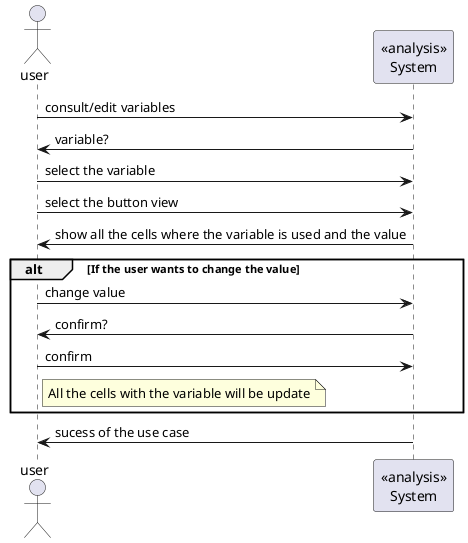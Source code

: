 @startuml doc-files/macros02_03_ssd.png
actor user
participant "<<analysis>>\nSystem" as s
user -> s: consult/edit variables
s -> user: variable?
user -> s: select the variable
user -> s: select the button view
s -> user: show all the cells where the variable is used and the value
alt If the user wants to change the value
user -> s: change value
s -> user: confirm?
user -> s: confirm
note right of user
        All the cells with the variable will be update
    end note
end alt
s -> user: sucess of the use case
@enduml